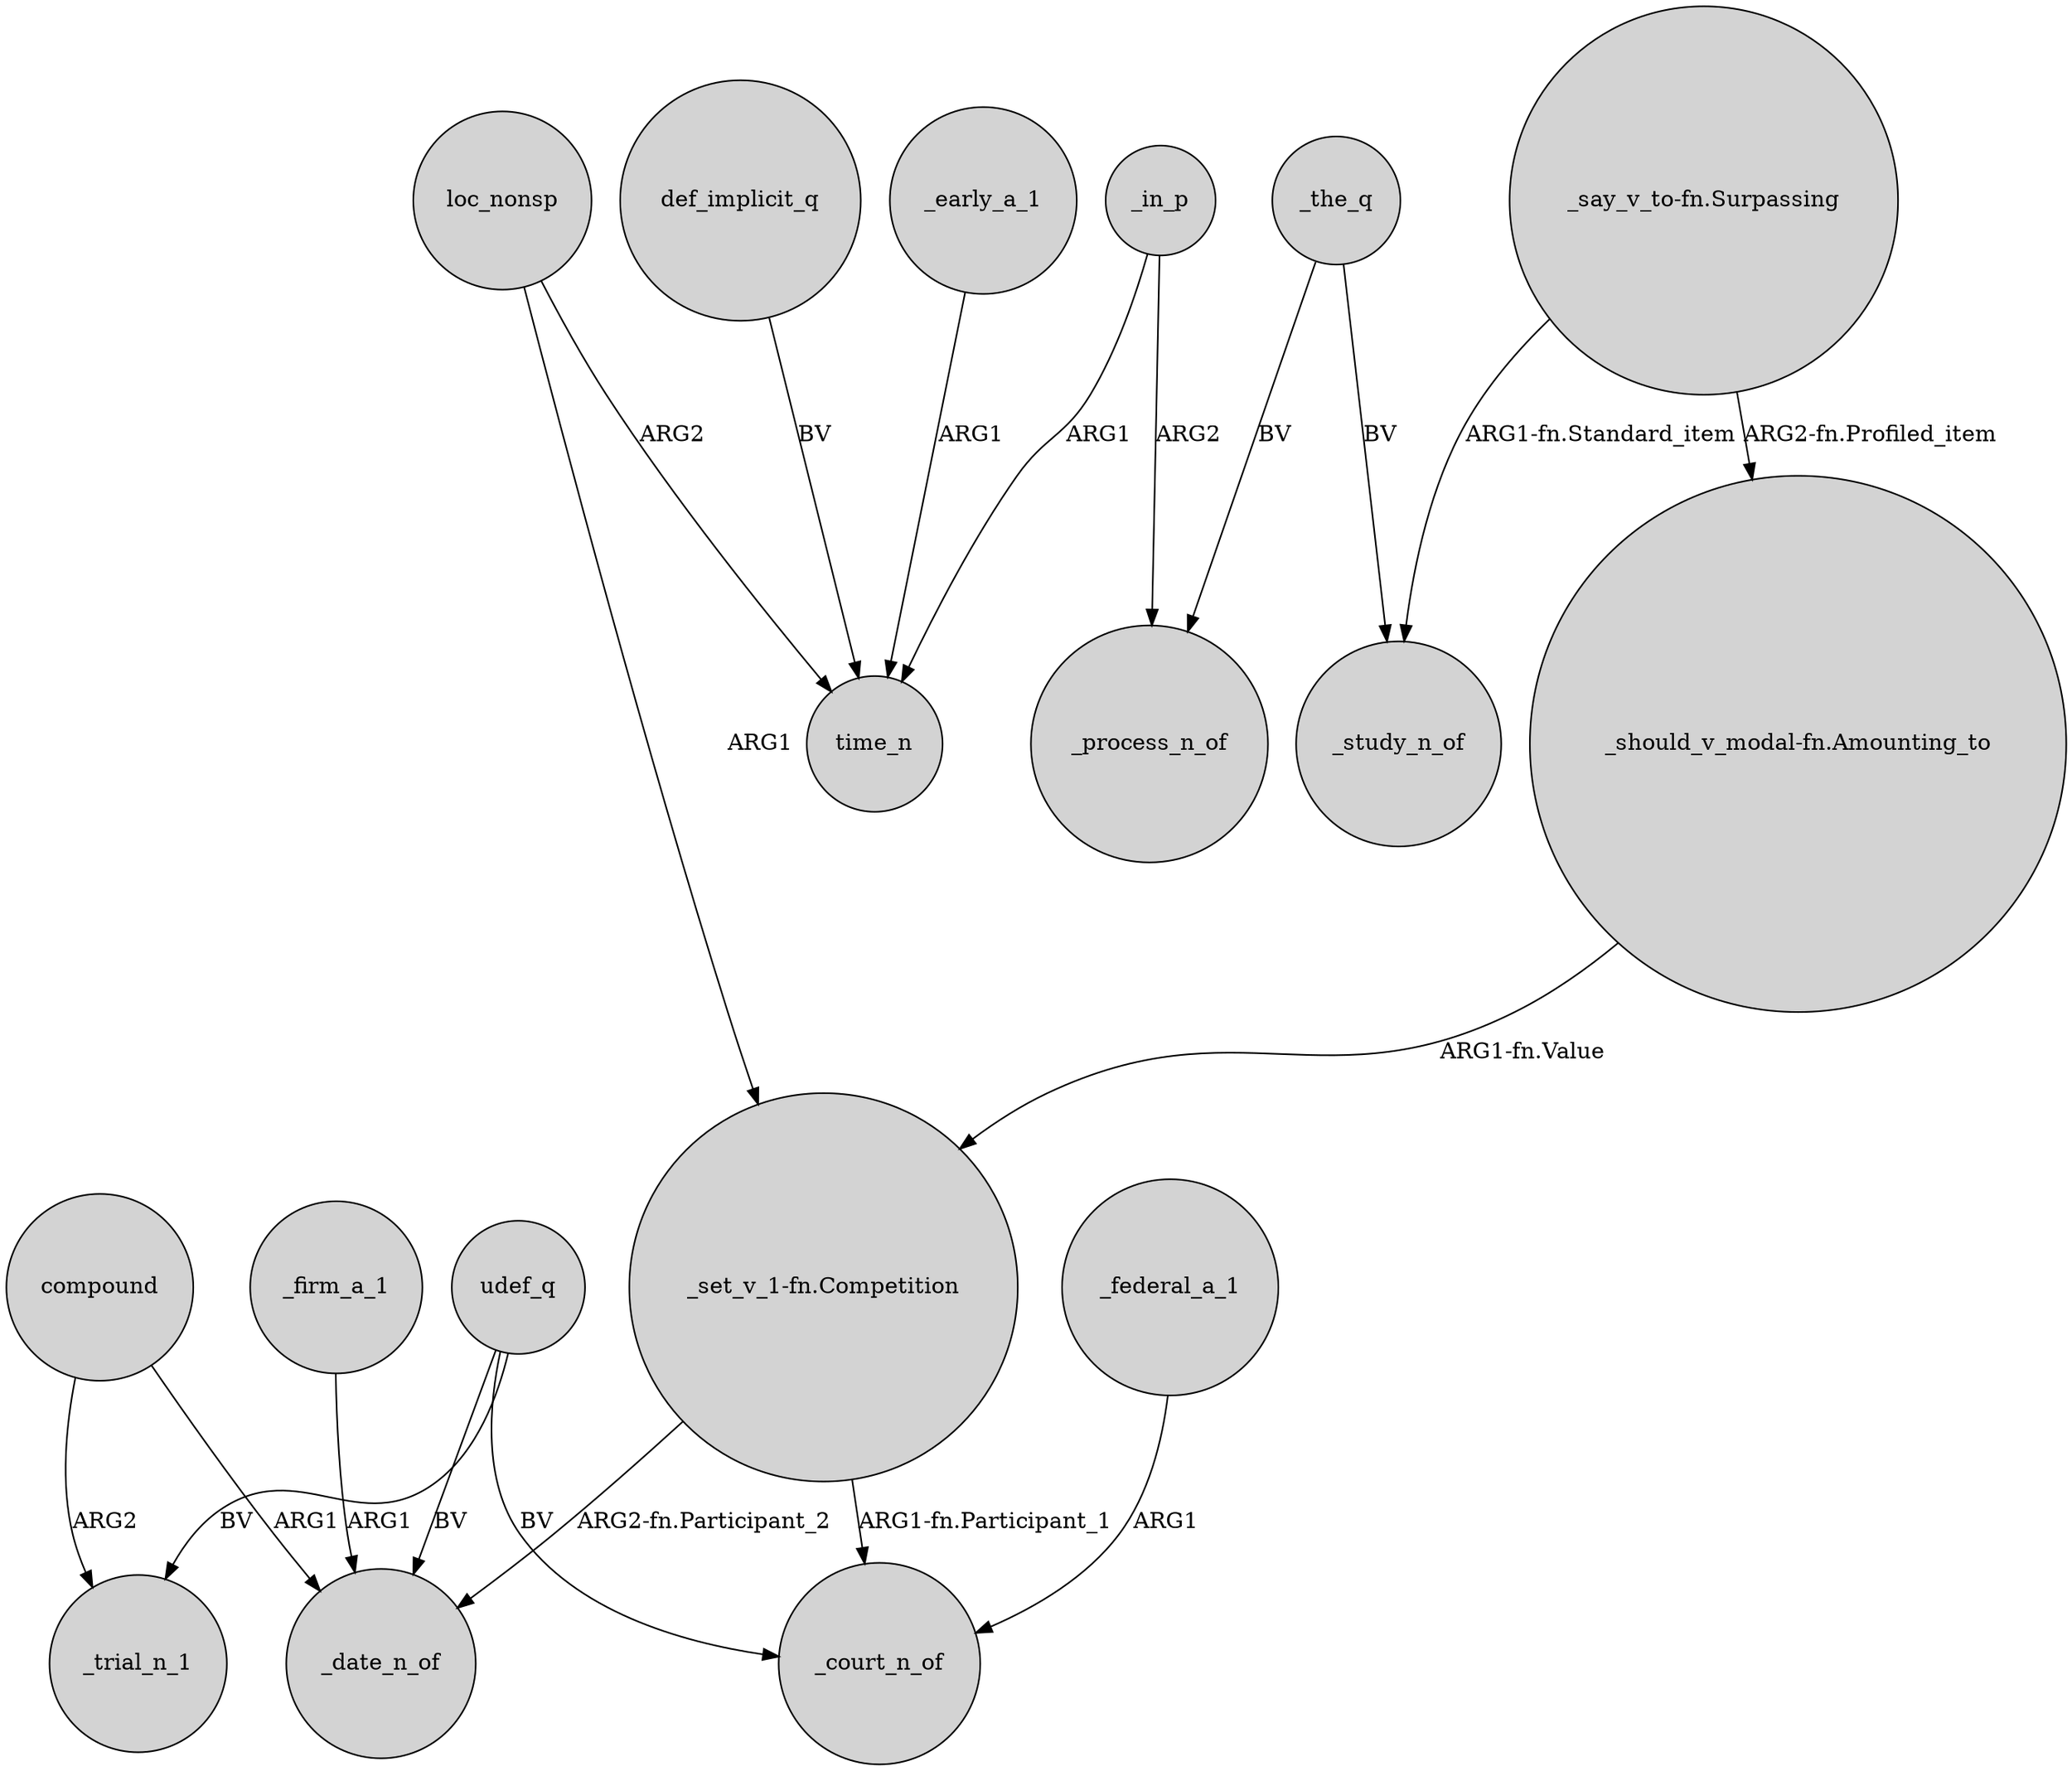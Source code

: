 digraph {
	node [shape=circle style=filled]
	_early_a_1 -> time_n [label=ARG1]
	"_say_v_to-fn.Surpassing" -> "_should_v_modal-fn.Amounting_to" [label="ARG2-fn.Profiled_item"]
	udef_q -> _trial_n_1 [label=BV]
	compound -> _date_n_of [label=ARG1]
	_the_q -> _process_n_of [label=BV]
	udef_q -> _date_n_of [label=BV]
	"_say_v_to-fn.Surpassing" -> _study_n_of [label="ARG1-fn.Standard_item"]
	"_set_v_1-fn.Competition" -> _date_n_of [label="ARG2-fn.Participant_2"]
	_in_p -> _process_n_of [label=ARG2]
	loc_nonsp -> "_set_v_1-fn.Competition" [label=ARG1]
	_in_p -> time_n [label=ARG1]
	"_set_v_1-fn.Competition" -> _court_n_of [label="ARG1-fn.Participant_1"]
	compound -> _trial_n_1 [label=ARG2]
	_firm_a_1 -> _date_n_of [label=ARG1]
	udef_q -> _court_n_of [label=BV]
	loc_nonsp -> time_n [label=ARG2]
	"_should_v_modal-fn.Amounting_to" -> "_set_v_1-fn.Competition" [label="ARG1-fn.Value"]
	_federal_a_1 -> _court_n_of [label=ARG1]
	def_implicit_q -> time_n [label=BV]
	_the_q -> _study_n_of [label=BV]
}
